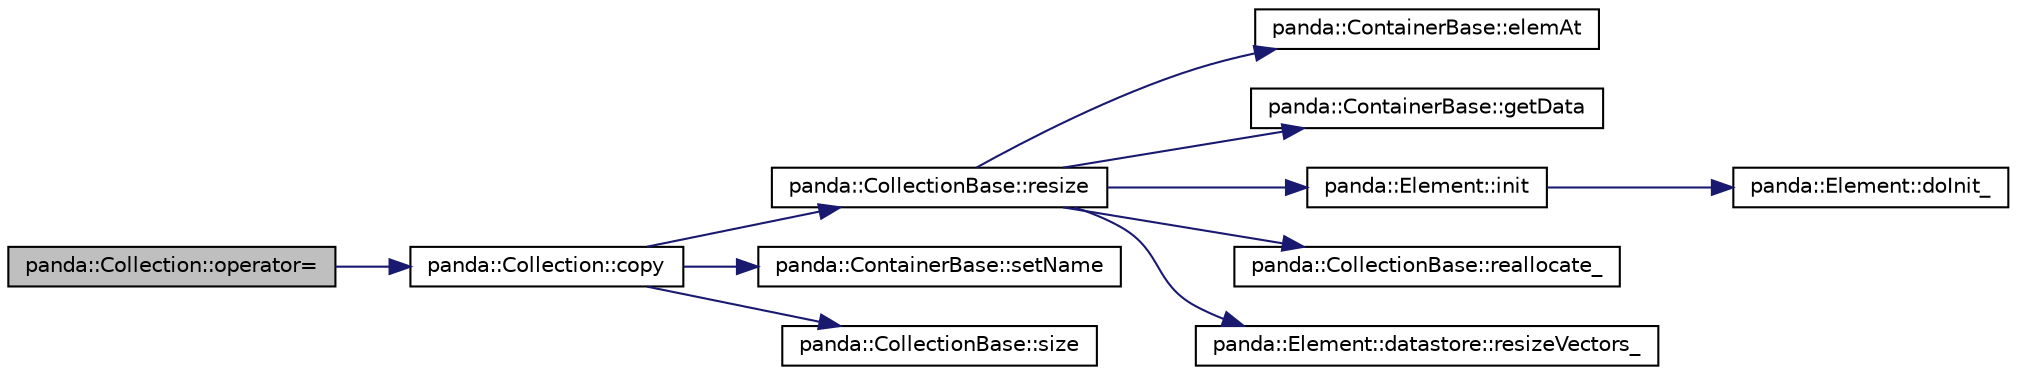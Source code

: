 digraph G
{
  edge [fontname="Helvetica",fontsize="10",labelfontname="Helvetica",labelfontsize="10"];
  node [fontname="Helvetica",fontsize="10",shape=record];
  rankdir=LR;
  Node1 [label="panda::Collection::operator=",height=0.2,width=0.4,color="black", fillcolor="grey75", style="filled" fontcolor="black"];
  Node1 -> Node2 [color="midnightblue",fontsize="10",style="solid"];
  Node2 [label="panda::Collection::copy",height=0.2,width=0.4,color="black", fillcolor="white", style="filled",URL="$classpanda_1_1Collection.html#ad194c8ae8355ce5ba6c04518a223cde1",tooltip="Copy the array contents."];
  Node2 -> Node3 [color="midnightblue",fontsize="10",style="solid"];
  Node3 [label="panda::CollectionBase::resize",height=0.2,width=0.4,color="black", fillcolor="white", style="filled",URL="$classpanda_1_1CollectionBase.html#a3ec014ac2da87bb755afbea0822621cc",tooltip="Resize the container."];
  Node3 -> Node4 [color="midnightblue",fontsize="10",style="solid"];
  Node4 [label="panda::ContainerBase::elemAt",height=0.2,width=0.4,color="black", fillcolor="white", style="filled",URL="$classpanda_1_1ContainerBase.html#a486ab175342124d641c3ec47dea84a5e"];
  Node3 -> Node5 [color="midnightblue",fontsize="10",style="solid"];
  Node5 [label="panda::ContainerBase::getData",height=0.2,width=0.4,color="black", fillcolor="white", style="filled",URL="$classpanda_1_1ContainerBase.html#adbb8e159edc835222dc6485291d3830d"];
  Node3 -> Node6 [color="midnightblue",fontsize="10",style="solid"];
  Node6 [label="panda::Element::init",height=0.2,width=0.4,color="black", fillcolor="white", style="filled",URL="$classpanda_1_1Element.html#a5f48aa34efdae52533235d9703814de1",tooltip="Reset the object state."];
  Node6 -> Node7 [color="midnightblue",fontsize="10",style="solid"];
  Node7 [label="panda::Element::doInit_",height=0.2,width=0.4,color="black", fillcolor="white", style="filled",URL="$classpanda_1_1Element.html#a374af043de4cf724fb6f640644ec35dc"];
  Node3 -> Node8 [color="midnightblue",fontsize="10",style="solid"];
  Node8 [label="panda::CollectionBase::reallocate_",height=0.2,width=0.4,color="black", fillcolor="white", style="filled",URL="$classpanda_1_1CollectionBase.html#a89b2268e4b665eb8f1fa5b54d4c61c32"];
  Node3 -> Node9 [color="midnightblue",fontsize="10",style="solid"];
  Node9 [label="panda::Element::datastore::resizeVectors_",height=0.2,width=0.4,color="black", fillcolor="white", style="filled",URL="$structpanda_1_1Element_1_1datastore.html#a4696a188a70355c43a5482f895433230",tooltip="Override when there are vector members."];
  Node2 -> Node10 [color="midnightblue",fontsize="10",style="solid"];
  Node10 [label="panda::ContainerBase::setName",height=0.2,width=0.4,color="black", fillcolor="white", style="filled",URL="$classpanda_1_1ContainerBase.html#a43e10c3e6286b03ba6906f843318d88a",tooltip="Set object name."];
  Node2 -> Node11 [color="midnightblue",fontsize="10",style="solid"];
  Node11 [label="panda::CollectionBase::size",height=0.2,width=0.4,color="black", fillcolor="white", style="filled",URL="$classpanda_1_1CollectionBase.html#a341cdaab81b20671510b14476973369e"];
}
